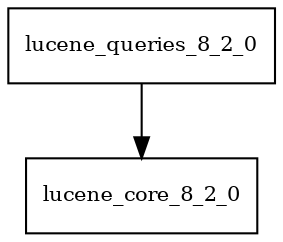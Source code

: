 digraph lucene_queries_8_2_0_dependencies {
  node [shape = box, fontsize=10.0];
  lucene_queries_8_2_0 -> lucene_core_8_2_0;
}
